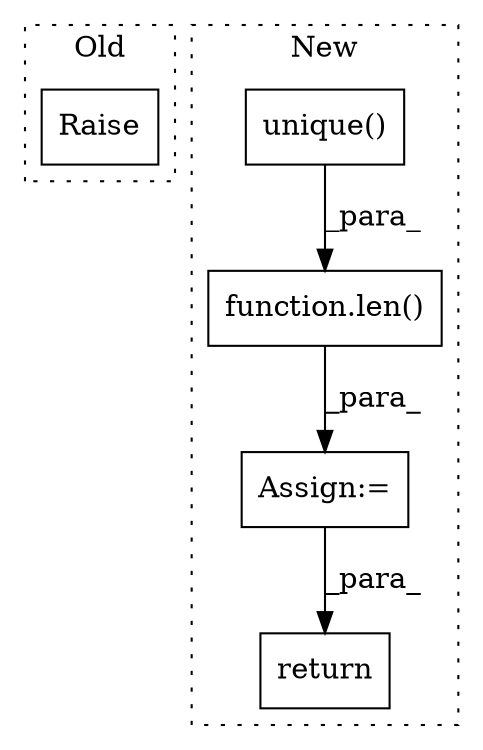 digraph G {
subgraph cluster0 {
1 [label="Raise" a="91" s="31048" l="6" shape="box"];
label = "Old";
style="dotted";
}
subgraph cluster1 {
2 [label="unique()" a="75" s="32978,33002" l="13,1" shape="box"];
3 [label="return" a="93" s="33009" l="7" shape="box"];
4 [label="function.len()" a="75" s="32974,33003" l="4,1" shape="box"];
5 [label="Assign:=" a="68" s="32971" l="3" shape="box"];
label = "New";
style="dotted";
}
2 -> 4 [label="_para_"];
4 -> 5 [label="_para_"];
5 -> 3 [label="_para_"];
}